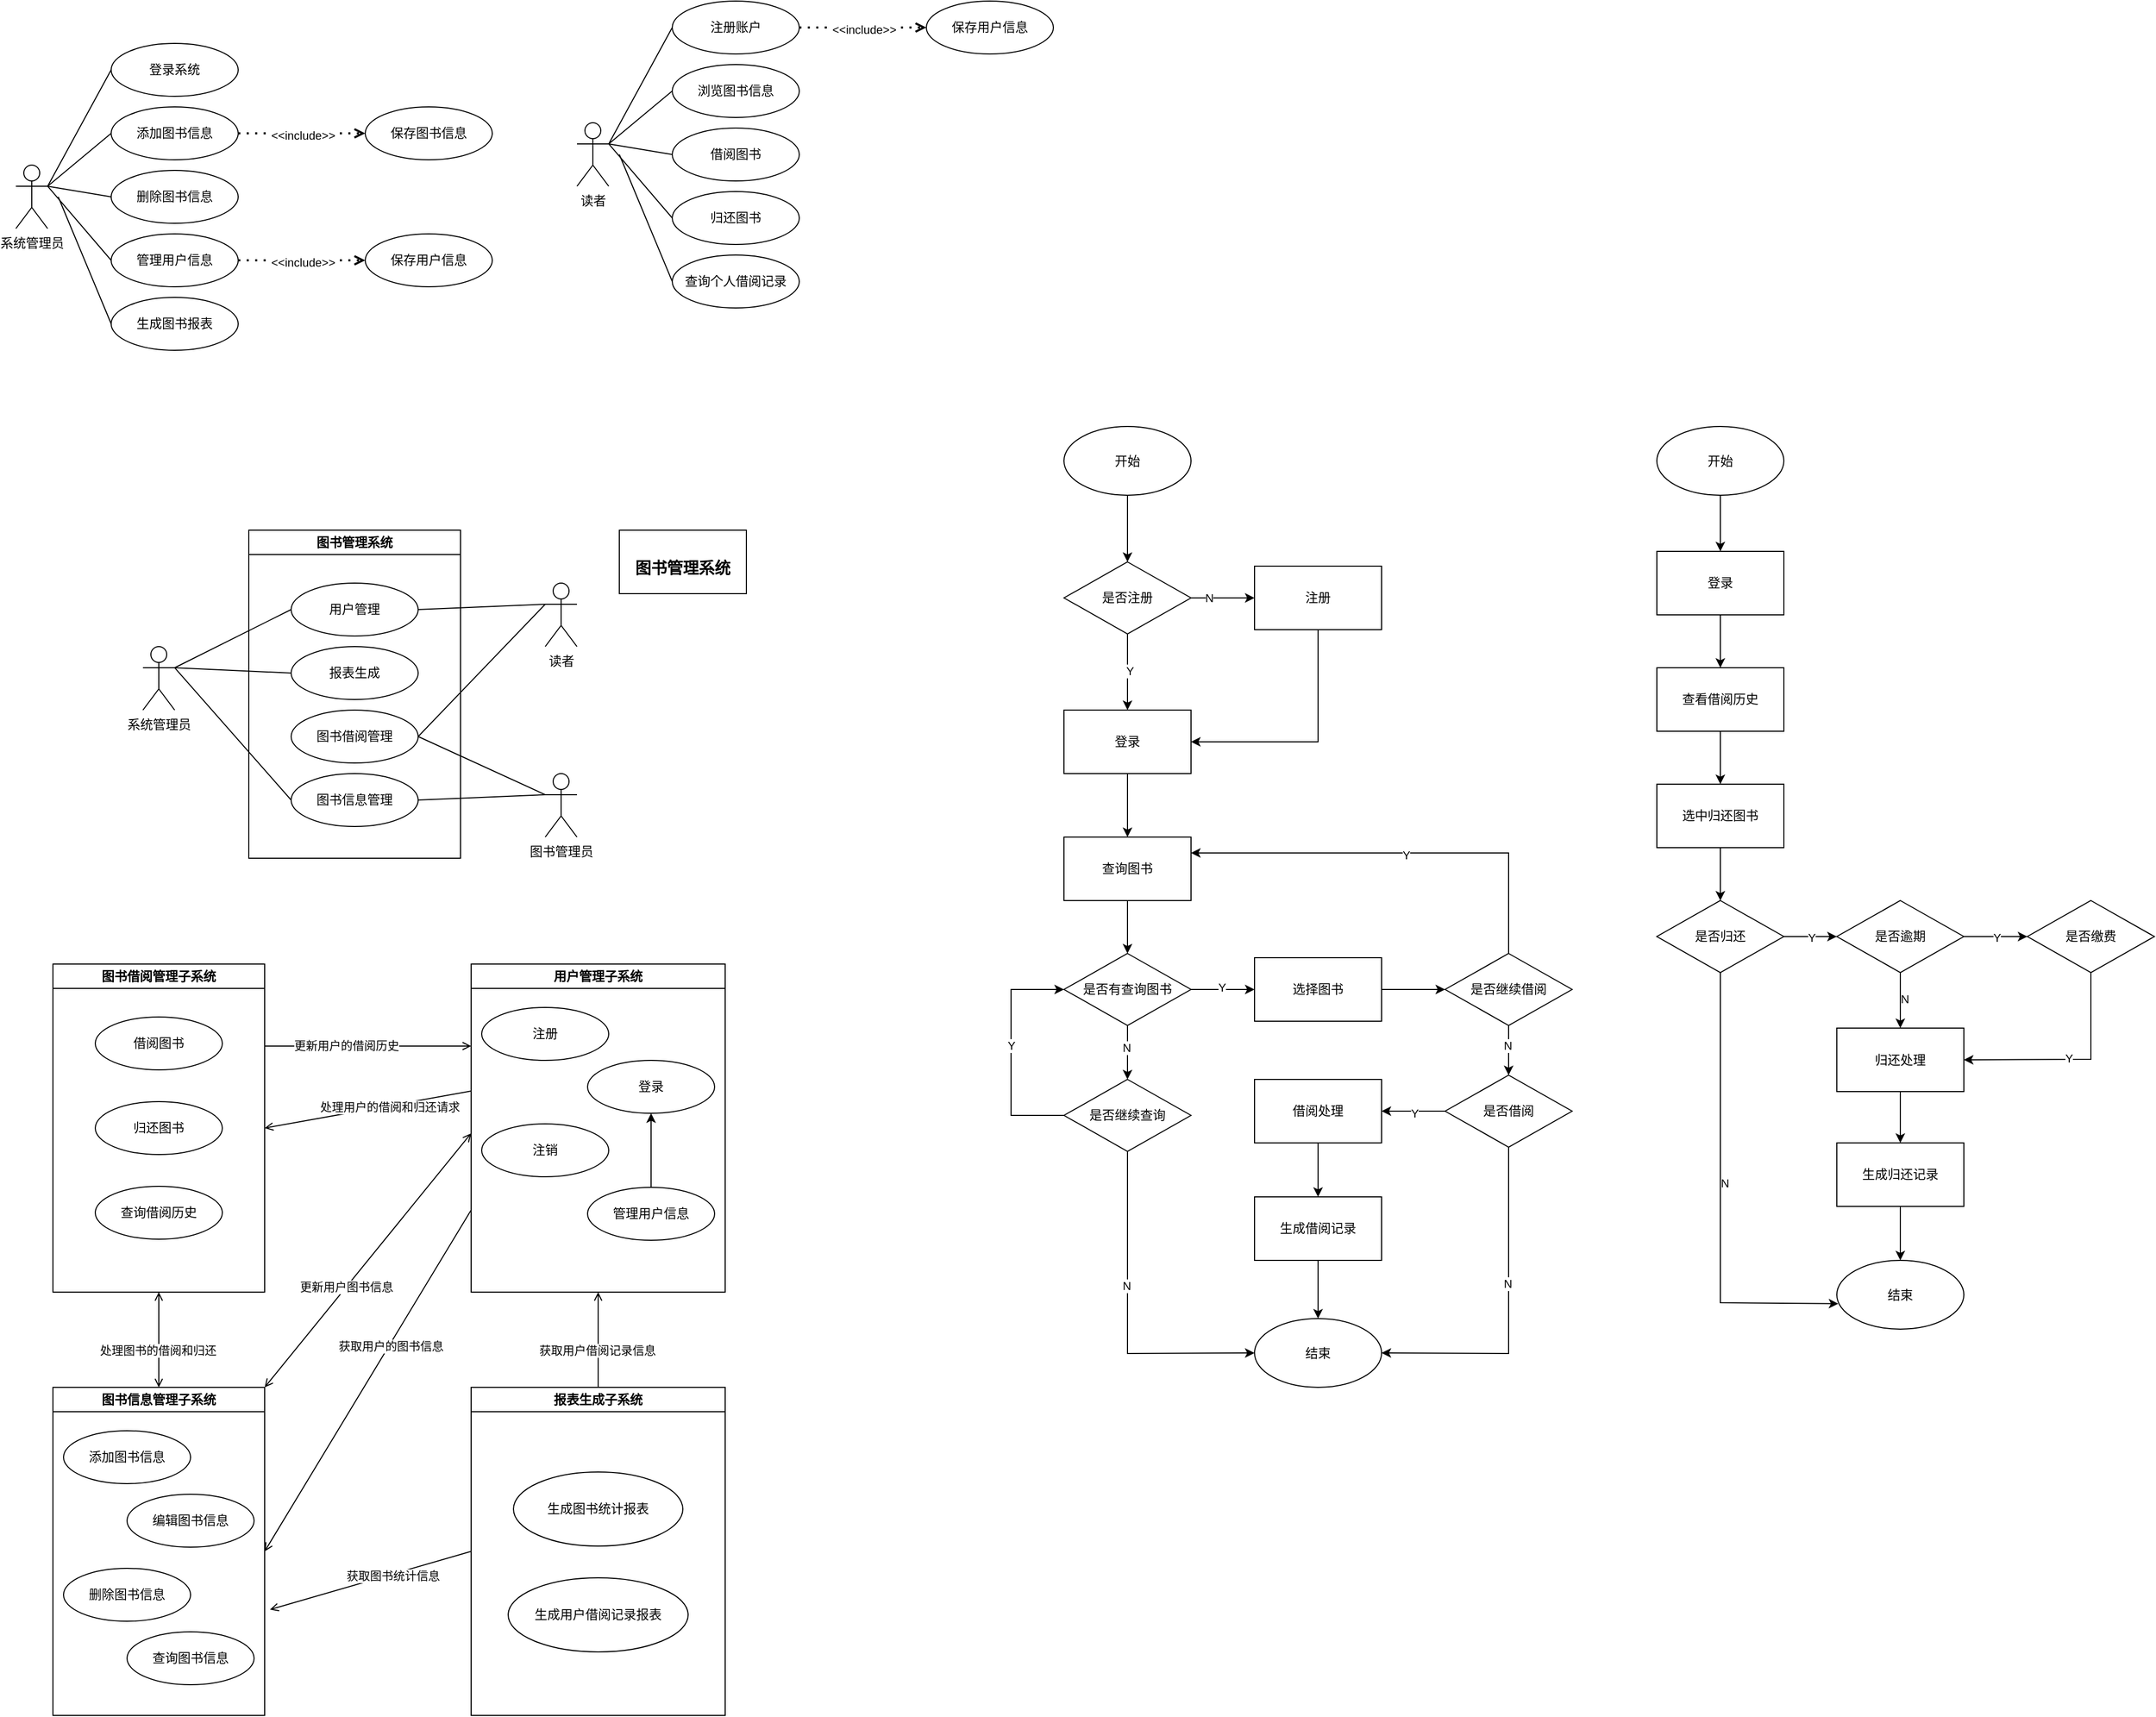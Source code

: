 <mxfile version="23.0.0" type="github">
  <diagram name="第 1 页" id="1S-oWMN58DFkhCVR-oqF">
    <mxGraphModel dx="608" dy="892" grid="1" gridSize="10" guides="1" tooltips="1" connect="1" arrows="1" fold="1" page="1" pageScale="1" pageWidth="827" pageHeight="1169" math="0" shadow="0">
      <root>
        <mxCell id="0" />
        <mxCell id="1" parent="0" />
        <mxCell id="vZ_JJnpRFsUOViejhZNN-1" value="系统管理员" style="shape=umlActor;verticalLabelPosition=bottom;verticalAlign=top;html=1;outlineConnect=0;" parent="1" vertex="1">
          <mxGeometry x="160" y="305" width="30" height="60" as="geometry" />
        </mxCell>
        <mxCell id="vZ_JJnpRFsUOViejhZNN-4" value="登录系统" style="ellipse;whiteSpace=wrap;html=1;" parent="1" vertex="1">
          <mxGeometry x="250" y="190" width="120" height="50" as="geometry" />
        </mxCell>
        <mxCell id="vZ_JJnpRFsUOViejhZNN-5" value="添加图书信息" style="ellipse;whiteSpace=wrap;html=1;" parent="1" vertex="1">
          <mxGeometry x="250" y="250" width="120" height="50" as="geometry" />
        </mxCell>
        <mxCell id="vZ_JJnpRFsUOViejhZNN-6" value="删除图书信息" style="ellipse;whiteSpace=wrap;html=1;" parent="1" vertex="1">
          <mxGeometry x="250" y="310" width="120" height="50" as="geometry" />
        </mxCell>
        <mxCell id="vZ_JJnpRFsUOViejhZNN-7" value="管理用户信息" style="ellipse;whiteSpace=wrap;html=1;" parent="1" vertex="1">
          <mxGeometry x="250" y="370" width="120" height="50" as="geometry" />
        </mxCell>
        <mxCell id="vZ_JJnpRFsUOViejhZNN-8" value="生成图书报表" style="ellipse;whiteSpace=wrap;html=1;" parent="1" vertex="1">
          <mxGeometry x="250" y="430" width="120" height="50" as="geometry" />
        </mxCell>
        <mxCell id="vZ_JJnpRFsUOViejhZNN-10" value="" style="endArrow=none;html=1;rounded=0;exitX=1;exitY=0.333;exitDx=0;exitDy=0;exitPerimeter=0;entryX=0;entryY=0.5;entryDx=0;entryDy=0;targetPerimeterSpacing=0;startArrow=none;startFill=0;endFill=0;" parent="1" source="vZ_JJnpRFsUOViejhZNN-1" target="vZ_JJnpRFsUOViejhZNN-4" edge="1">
          <mxGeometry width="50" height="50" relative="1" as="geometry">
            <mxPoint x="190" y="290" as="sourcePoint" />
            <mxPoint x="240" y="240" as="targetPoint" />
          </mxGeometry>
        </mxCell>
        <mxCell id="vZ_JJnpRFsUOViejhZNN-15" value="" style="endArrow=none;html=1;rounded=0;exitX=1;exitY=0.333;exitDx=0;exitDy=0;exitPerimeter=0;entryX=0;entryY=0.5;entryDx=0;entryDy=0;targetPerimeterSpacing=0;startArrow=none;startFill=0;endFill=0;" parent="1" source="vZ_JJnpRFsUOViejhZNN-1" target="vZ_JJnpRFsUOViejhZNN-5" edge="1">
          <mxGeometry width="50" height="50" relative="1" as="geometry">
            <mxPoint x="193" y="321" as="sourcePoint" />
            <mxPoint x="260" y="225" as="targetPoint" />
          </mxGeometry>
        </mxCell>
        <mxCell id="vZ_JJnpRFsUOViejhZNN-16" value="" style="endArrow=none;html=1;rounded=0;exitX=1;exitY=0.333;exitDx=0;exitDy=0;exitPerimeter=0;entryX=0;entryY=0.5;entryDx=0;entryDy=0;targetPerimeterSpacing=0;startArrow=none;startFill=0;endFill=0;" parent="1" source="vZ_JJnpRFsUOViejhZNN-1" target="vZ_JJnpRFsUOViejhZNN-6" edge="1">
          <mxGeometry width="50" height="50" relative="1" as="geometry">
            <mxPoint x="203" y="331" as="sourcePoint" />
            <mxPoint x="270" y="235" as="targetPoint" />
          </mxGeometry>
        </mxCell>
        <mxCell id="vZ_JJnpRFsUOViejhZNN-17" value="" style="endArrow=none;html=1;rounded=0;entryX=0;entryY=0.5;entryDx=0;entryDy=0;targetPerimeterSpacing=0;startArrow=none;startFill=0;endFill=0;exitX=1;exitY=0.333;exitDx=0;exitDy=0;exitPerimeter=0;" parent="1" source="vZ_JJnpRFsUOViejhZNN-1" target="vZ_JJnpRFsUOViejhZNN-7" edge="1">
          <mxGeometry width="50" height="50" relative="1" as="geometry">
            <mxPoint x="190" y="330" as="sourcePoint" />
            <mxPoint x="280" y="245" as="targetPoint" />
          </mxGeometry>
        </mxCell>
        <mxCell id="vZ_JJnpRFsUOViejhZNN-18" value="" style="endArrow=none;html=1;rounded=0;entryX=0;entryY=0.5;entryDx=0;entryDy=0;targetPerimeterSpacing=0;startArrow=none;startFill=0;endFill=0;exitX=1;exitY=0.333;exitDx=0;exitDy=0;exitPerimeter=0;" parent="1" source="vZ_JJnpRFsUOViejhZNN-28" target="vZ_JJnpRFsUOViejhZNN-27" edge="1">
          <mxGeometry width="50" height="50" relative="1" as="geometry">
            <mxPoint x="320" y="530" as="sourcePoint" />
            <mxPoint x="380" y="660" as="targetPoint" />
          </mxGeometry>
        </mxCell>
        <mxCell id="vZ_JJnpRFsUOViejhZNN-19" value="i" style="endArrow=open;dashed=1;html=1;dashPattern=1 3;strokeWidth=2;rounded=0;exitX=1;exitY=0.5;exitDx=0;exitDy=0;entryX=0;entryY=0.5;entryDx=0;entryDy=0;endFill=0;" parent="1" source="vZ_JJnpRFsUOViejhZNN-5" target="vZ_JJnpRFsUOViejhZNN-20" edge="1">
          <mxGeometry width="50" height="50" relative="1" as="geometry">
            <mxPoint x="389" y="220" as="sourcePoint" />
            <mxPoint x="439" y="170" as="targetPoint" />
          </mxGeometry>
        </mxCell>
        <mxCell id="vZ_JJnpRFsUOViejhZNN-21" value="&amp;lt;&amp;lt;include&amp;gt;&amp;gt;" style="edgeLabel;html=1;align=center;verticalAlign=middle;resizable=0;points=[];" parent="vZ_JJnpRFsUOViejhZNN-19" vertex="1" connectable="0">
          <mxGeometry x="0.012" y="-2" relative="1" as="geometry">
            <mxPoint as="offset" />
          </mxGeometry>
        </mxCell>
        <mxCell id="vZ_JJnpRFsUOViejhZNN-20" value="保存图书信息" style="ellipse;whiteSpace=wrap;html=1;" parent="1" vertex="1">
          <mxGeometry x="490" y="250" width="120" height="50" as="geometry" />
        </mxCell>
        <mxCell id="vZ_JJnpRFsUOViejhZNN-23" value="保存用户信息" style="ellipse;whiteSpace=wrap;html=1;" parent="1" vertex="1">
          <mxGeometry x="490" y="370" width="120" height="50" as="geometry" />
        </mxCell>
        <mxCell id="vZ_JJnpRFsUOViejhZNN-24" value="i" style="endArrow=open;dashed=1;html=1;dashPattern=1 3;strokeWidth=2;rounded=0;exitX=1;exitY=0.5;exitDx=0;exitDy=0;entryX=0;entryY=0.5;entryDx=0;entryDy=0;endFill=0;" parent="1" source="vZ_JJnpRFsUOViejhZNN-7" target="vZ_JJnpRFsUOViejhZNN-23" edge="1">
          <mxGeometry width="50" height="50" relative="1" as="geometry">
            <mxPoint x="380" y="359" as="sourcePoint" />
            <mxPoint x="500" y="359" as="targetPoint" />
          </mxGeometry>
        </mxCell>
        <mxCell id="vZ_JJnpRFsUOViejhZNN-25" value="&amp;lt;&amp;lt;include&amp;gt;&amp;gt;" style="edgeLabel;html=1;align=center;verticalAlign=middle;resizable=0;points=[];" parent="vZ_JJnpRFsUOViejhZNN-24" vertex="1" connectable="0">
          <mxGeometry x="0.012" y="-2" relative="1" as="geometry">
            <mxPoint as="offset" />
          </mxGeometry>
        </mxCell>
        <mxCell id="vZ_JJnpRFsUOViejhZNN-26" value="图书管理系统" style="swimlane;whiteSpace=wrap;html=1;" parent="1" vertex="1">
          <mxGeometry x="380" y="650" width="200" height="310" as="geometry">
            <mxRectangle x="290" y="690" width="110" height="30" as="alternateBounds" />
          </mxGeometry>
        </mxCell>
        <mxCell id="vZ_JJnpRFsUOViejhZNN-27" value="图书信息管理" style="ellipse;whiteSpace=wrap;html=1;" parent="vZ_JJnpRFsUOViejhZNN-26" vertex="1">
          <mxGeometry x="40" y="230" width="120" height="50" as="geometry" />
        </mxCell>
        <mxCell id="vZ_JJnpRFsUOViejhZNN-33" value="图书借阅管理" style="ellipse;whiteSpace=wrap;html=1;" parent="vZ_JJnpRFsUOViejhZNN-26" vertex="1">
          <mxGeometry x="40" y="170" width="120" height="50" as="geometry" />
        </mxCell>
        <mxCell id="vZ_JJnpRFsUOViejhZNN-34" value="用户管理" style="ellipse;whiteSpace=wrap;html=1;" parent="vZ_JJnpRFsUOViejhZNN-26" vertex="1">
          <mxGeometry x="40" y="50" width="120" height="50" as="geometry" />
        </mxCell>
        <mxCell id="vZ_JJnpRFsUOViejhZNN-35" value="报表生成" style="ellipse;whiteSpace=wrap;html=1;" parent="vZ_JJnpRFsUOViejhZNN-26" vertex="1">
          <mxGeometry x="40" y="110" width="120" height="50" as="geometry" />
        </mxCell>
        <mxCell id="vZ_JJnpRFsUOViejhZNN-28" value="系统管理员" style="shape=umlActor;verticalLabelPosition=bottom;verticalAlign=top;html=1;outlineConnect=0;" parent="1" vertex="1">
          <mxGeometry x="280" y="760" width="30" height="60" as="geometry" />
        </mxCell>
        <mxCell id="vZ_JJnpRFsUOViejhZNN-29" value="图书管理员" style="shape=umlActor;verticalLabelPosition=bottom;verticalAlign=top;html=1;outlineConnect=0;" parent="1" vertex="1">
          <mxGeometry x="660" y="880" width="30" height="60" as="geometry" />
        </mxCell>
        <mxCell id="vZ_JJnpRFsUOViejhZNN-30" value="读者" style="shape=umlActor;verticalLabelPosition=bottom;verticalAlign=top;html=1;outlineConnect=0;" parent="1" vertex="1">
          <mxGeometry x="660" y="700" width="30" height="60" as="geometry" />
        </mxCell>
        <mxCell id="vZ_JJnpRFsUOViejhZNN-36" value="" style="endArrow=none;html=1;rounded=0;entryX=0;entryY=0.5;entryDx=0;entryDy=0;targetPerimeterSpacing=0;startArrow=none;startFill=0;endFill=0;exitX=1;exitY=0.333;exitDx=0;exitDy=0;exitPerimeter=0;" parent="1" target="vZ_JJnpRFsUOViejhZNN-8" edge="1">
          <mxGeometry width="50" height="50" relative="1" as="geometry">
            <mxPoint x="200" y="335" as="sourcePoint" />
            <mxPoint x="260" y="465" as="targetPoint" />
          </mxGeometry>
        </mxCell>
        <mxCell id="vZ_JJnpRFsUOViejhZNN-37" value="" style="endArrow=none;html=1;rounded=0;entryX=0;entryY=0.5;entryDx=0;entryDy=0;targetPerimeterSpacing=0;startArrow=none;startFill=0;endFill=0;" parent="1" target="vZ_JJnpRFsUOViejhZNN-34" edge="1">
          <mxGeometry width="50" height="50" relative="1" as="geometry">
            <mxPoint x="310" y="780" as="sourcePoint" />
            <mxPoint x="430" y="725" as="targetPoint" />
          </mxGeometry>
        </mxCell>
        <mxCell id="vZ_JJnpRFsUOViejhZNN-38" value="" style="endArrow=none;html=1;rounded=0;entryX=0;entryY=0.5;entryDx=0;entryDy=0;targetPerimeterSpacing=0;startArrow=none;startFill=0;endFill=0;" parent="1" target="vZ_JJnpRFsUOViejhZNN-35" edge="1">
          <mxGeometry width="50" height="50" relative="1" as="geometry">
            <mxPoint x="310" y="780" as="sourcePoint" />
            <mxPoint x="440" y="735" as="targetPoint" />
          </mxGeometry>
        </mxCell>
        <mxCell id="vZ_JJnpRFsUOViejhZNN-39" value="" style="endArrow=none;html=1;rounded=0;entryX=1;entryY=0.5;entryDx=0;entryDy=0;targetPerimeterSpacing=0;startArrow=none;startFill=0;endFill=0;exitX=0;exitY=0.333;exitDx=0;exitDy=0;exitPerimeter=0;" parent="1" source="vZ_JJnpRFsUOViejhZNN-30" target="vZ_JJnpRFsUOViejhZNN-33" edge="1">
          <mxGeometry width="50" height="50" relative="1" as="geometry">
            <mxPoint x="550" y="617" as="sourcePoint" />
            <mxPoint x="660" y="552" as="targetPoint" />
          </mxGeometry>
        </mxCell>
        <mxCell id="vZ_JJnpRFsUOViejhZNN-40" value="" style="endArrow=none;html=1;rounded=0;entryX=1;entryY=0.5;entryDx=0;entryDy=0;targetPerimeterSpacing=0;startArrow=none;startFill=0;endFill=0;exitX=0;exitY=0.333;exitDx=0;exitDy=0;exitPerimeter=0;" parent="1" source="vZ_JJnpRFsUOViejhZNN-29" target="vZ_JJnpRFsUOViejhZNN-27" edge="1">
          <mxGeometry width="50" height="50" relative="1" as="geometry">
            <mxPoint x="440" y="1055" as="sourcePoint" />
            <mxPoint x="550" y="990" as="targetPoint" />
          </mxGeometry>
        </mxCell>
        <mxCell id="vZ_JJnpRFsUOViejhZNN-42" value="" style="endArrow=none;html=1;rounded=0;targetPerimeterSpacing=0;startArrow=none;startFill=0;endFill=0;exitX=0;exitY=0.333;exitDx=0;exitDy=0;exitPerimeter=0;entryX=1;entryY=0.5;entryDx=0;entryDy=0;" parent="1" source="vZ_JJnpRFsUOViejhZNN-29" target="vZ_JJnpRFsUOViejhZNN-33" edge="1">
          <mxGeometry width="50" height="50" relative="1" as="geometry">
            <mxPoint x="490" y="1065" as="sourcePoint" />
            <mxPoint x="540" y="840" as="targetPoint" />
          </mxGeometry>
        </mxCell>
        <mxCell id="vZ_JJnpRFsUOViejhZNN-45" value="" style="endArrow=none;html=1;rounded=0;entryX=1;entryY=0.5;entryDx=0;entryDy=0;targetPerimeterSpacing=0;startArrow=none;startFill=0;endFill=0;" parent="1" target="vZ_JJnpRFsUOViejhZNN-34" edge="1">
          <mxGeometry width="50" height="50" relative="1" as="geometry">
            <mxPoint x="660" y="720" as="sourcePoint" />
            <mxPoint x="550" y="855" as="targetPoint" />
          </mxGeometry>
        </mxCell>
        <mxCell id="vZ_JJnpRFsUOViejhZNN-62" value="读者" style="shape=umlActor;verticalLabelPosition=bottom;verticalAlign=top;html=1;outlineConnect=0;" parent="1" vertex="1">
          <mxGeometry x="690" y="265" width="30" height="60" as="geometry" />
        </mxCell>
        <mxCell id="vZ_JJnpRFsUOViejhZNN-63" value="注册账户" style="ellipse;whiteSpace=wrap;html=1;" parent="1" vertex="1">
          <mxGeometry x="780" y="150" width="120" height="50" as="geometry" />
        </mxCell>
        <mxCell id="vZ_JJnpRFsUOViejhZNN-64" value="浏览图书信息" style="ellipse;whiteSpace=wrap;html=1;" parent="1" vertex="1">
          <mxGeometry x="780" y="210" width="120" height="50" as="geometry" />
        </mxCell>
        <mxCell id="vZ_JJnpRFsUOViejhZNN-65" value="借阅图书" style="ellipse;whiteSpace=wrap;html=1;" parent="1" vertex="1">
          <mxGeometry x="780" y="270" width="120" height="50" as="geometry" />
        </mxCell>
        <mxCell id="vZ_JJnpRFsUOViejhZNN-66" value="归还图书" style="ellipse;whiteSpace=wrap;html=1;" parent="1" vertex="1">
          <mxGeometry x="780" y="330" width="120" height="50" as="geometry" />
        </mxCell>
        <mxCell id="vZ_JJnpRFsUOViejhZNN-67" value="查询个人借阅记录" style="ellipse;whiteSpace=wrap;html=1;" parent="1" vertex="1">
          <mxGeometry x="780" y="390" width="120" height="50" as="geometry" />
        </mxCell>
        <mxCell id="vZ_JJnpRFsUOViejhZNN-68" value="" style="endArrow=none;html=1;rounded=0;exitX=1;exitY=0.333;exitDx=0;exitDy=0;exitPerimeter=0;entryX=0;entryY=0.5;entryDx=0;entryDy=0;targetPerimeterSpacing=0;startArrow=none;startFill=0;endFill=0;" parent="1" source="vZ_JJnpRFsUOViejhZNN-62" target="vZ_JJnpRFsUOViejhZNN-63" edge="1">
          <mxGeometry width="50" height="50" relative="1" as="geometry">
            <mxPoint x="720" y="250" as="sourcePoint" />
            <mxPoint x="770" y="200" as="targetPoint" />
          </mxGeometry>
        </mxCell>
        <mxCell id="vZ_JJnpRFsUOViejhZNN-69" value="" style="endArrow=none;html=1;rounded=0;exitX=1;exitY=0.333;exitDx=0;exitDy=0;exitPerimeter=0;entryX=0;entryY=0.5;entryDx=0;entryDy=0;targetPerimeterSpacing=0;startArrow=none;startFill=0;endFill=0;" parent="1" source="vZ_JJnpRFsUOViejhZNN-62" target="vZ_JJnpRFsUOViejhZNN-64" edge="1">
          <mxGeometry width="50" height="50" relative="1" as="geometry">
            <mxPoint x="723" y="281" as="sourcePoint" />
            <mxPoint x="790" y="185" as="targetPoint" />
          </mxGeometry>
        </mxCell>
        <mxCell id="vZ_JJnpRFsUOViejhZNN-70" value="" style="endArrow=none;html=1;rounded=0;exitX=1;exitY=0.333;exitDx=0;exitDy=0;exitPerimeter=0;entryX=0;entryY=0.5;entryDx=0;entryDy=0;targetPerimeterSpacing=0;startArrow=none;startFill=0;endFill=0;" parent="1" source="vZ_JJnpRFsUOViejhZNN-62" target="vZ_JJnpRFsUOViejhZNN-65" edge="1">
          <mxGeometry width="50" height="50" relative="1" as="geometry">
            <mxPoint x="733" y="291" as="sourcePoint" />
            <mxPoint x="800" y="195" as="targetPoint" />
          </mxGeometry>
        </mxCell>
        <mxCell id="vZ_JJnpRFsUOViejhZNN-71" value="" style="endArrow=none;html=1;rounded=0;entryX=0;entryY=0.5;entryDx=0;entryDy=0;targetPerimeterSpacing=0;startArrow=none;startFill=0;endFill=0;exitX=1;exitY=0.333;exitDx=0;exitDy=0;exitPerimeter=0;" parent="1" source="vZ_JJnpRFsUOViejhZNN-62" target="vZ_JJnpRFsUOViejhZNN-66" edge="1">
          <mxGeometry width="50" height="50" relative="1" as="geometry">
            <mxPoint x="720" y="290" as="sourcePoint" />
            <mxPoint x="810" y="205" as="targetPoint" />
          </mxGeometry>
        </mxCell>
        <mxCell id="vZ_JJnpRFsUOViejhZNN-72" value="i" style="endArrow=open;dashed=1;html=1;dashPattern=1 3;strokeWidth=2;rounded=0;exitX=1;exitY=0.5;exitDx=0;exitDy=0;entryX=0;entryY=0.5;entryDx=0;entryDy=0;endFill=0;" parent="1" source="vZ_JJnpRFsUOViejhZNN-63" target="vZ_JJnpRFsUOViejhZNN-77" edge="1">
          <mxGeometry width="50" height="50" relative="1" as="geometry">
            <mxPoint x="919" y="180" as="sourcePoint" />
            <mxPoint x="1020" y="235" as="targetPoint" />
          </mxGeometry>
        </mxCell>
        <mxCell id="vZ_JJnpRFsUOViejhZNN-73" value="&amp;lt;&amp;lt;include&amp;gt;&amp;gt;" style="edgeLabel;html=1;align=center;verticalAlign=middle;resizable=0;points=[];" parent="vZ_JJnpRFsUOViejhZNN-72" vertex="1" connectable="0">
          <mxGeometry x="0.012" y="-2" relative="1" as="geometry">
            <mxPoint as="offset" />
          </mxGeometry>
        </mxCell>
        <mxCell id="vZ_JJnpRFsUOViejhZNN-76" value="" style="endArrow=none;html=1;rounded=0;entryX=0;entryY=0.5;entryDx=0;entryDy=0;targetPerimeterSpacing=0;startArrow=none;startFill=0;endFill=0;exitX=1;exitY=0.333;exitDx=0;exitDy=0;exitPerimeter=0;" parent="1" target="vZ_JJnpRFsUOViejhZNN-67" edge="1">
          <mxGeometry width="50" height="50" relative="1" as="geometry">
            <mxPoint x="730" y="295" as="sourcePoint" />
            <mxPoint x="790" y="425" as="targetPoint" />
          </mxGeometry>
        </mxCell>
        <mxCell id="vZ_JJnpRFsUOViejhZNN-77" value="保存用户信息" style="ellipse;whiteSpace=wrap;html=1;" parent="1" vertex="1">
          <mxGeometry x="1020" y="150" width="120" height="50" as="geometry" />
        </mxCell>
        <mxCell id="-E-mYHirCY9QTEUU1FOy-1" value="&lt;h3 style=&quot;border: 0px solid rgb(217, 217, 227); box-sizing: border-box; --tw-border-spacing-x: 0; --tw-border-spacing-y: 0; --tw-translate-x: 0; --tw-translate-y: 0; --tw-rotate: 0; --tw-skew-x: 0; --tw-skew-y: 0; --tw-scale-x: 1; --tw-scale-y: 1; --tw-pan-x: ; --tw-pan-y: ; --tw-pinch-zoom: ; --tw-scroll-snap-strictness: proximity; --tw-gradient-from-position: ; --tw-gradient-via-position: ; --tw-gradient-to-position: ; --tw-ordinal: ; --tw-slashed-zero: ; --tw-numeric-figure: ; --tw-numeric-spacing: ; --tw-numeric-fraction: ; --tw-ring-inset: ; --tw-ring-offset-width: 0px; --tw-ring-offset-color: #fff; --tw-ring-color: rgba(69,89,164,.5); --tw-ring-offset-shadow: 0 0 transparent; --tw-ring-shadow: 0 0 transparent; --tw-shadow: 0 0 transparent; --tw-shadow-colored: 0 0 transparent; --tw-blur: ; --tw-brightness: ; --tw-contrast: ; --tw-grayscale: ; --tw-hue-rotate: ; --tw-invert: ; --tw-saturate: ; --tw-sepia: ; --tw-drop-shadow: ; --tw-backdrop-blur: ; --tw-backdrop-brightness: ; --tw-backdrop-contrast: ; --tw-backdrop-grayscale: ; --tw-backdrop-hue-rotate: ; --tw-backdrop-invert: ; --tw-backdrop-opacity: ; --tw-backdrop-saturate: ; --tw-backdrop-sepia: ; font-size: 1.25em; margin: 1rem 0px 0.5rem; line-height: 1.6; font-family: Söhne, ui-sans-serif, system-ui, -apple-system, &amp;quot;Segoe UI&amp;quot;, Roboto, Ubuntu, Cantarell, &amp;quot;Noto Sans&amp;quot;, sans-serif, &amp;quot;Helvetica Neue&amp;quot;, Arial, &amp;quot;Apple Color Emoji&amp;quot;, &amp;quot;Segoe UI Emoji&amp;quot;, &amp;quot;Segoe UI Symbol&amp;quot;, &amp;quot;Noto Color Emoji&amp;quot;; text-align: start;&quot;&gt;图书管理系统&lt;/h3&gt;" style="rounded=0;whiteSpace=wrap;html=1;" vertex="1" parent="1">
          <mxGeometry x="730" y="650" width="120" height="60" as="geometry" />
        </mxCell>
        <mxCell id="-E-mYHirCY9QTEUU1FOy-2" value="图书信息管理子系统" style="swimlane;whiteSpace=wrap;html=1;" vertex="1" parent="1">
          <mxGeometry x="195" y="1460" width="200" height="310" as="geometry">
            <mxRectangle x="290" y="690" width="110" height="30" as="alternateBounds" />
          </mxGeometry>
        </mxCell>
        <mxCell id="-E-mYHirCY9QTEUU1FOy-11" value="添加图书信息" style="ellipse;whiteSpace=wrap;html=1;" vertex="1" parent="-E-mYHirCY9QTEUU1FOy-2">
          <mxGeometry x="10" y="41" width="120" height="50" as="geometry" />
        </mxCell>
        <mxCell id="-E-mYHirCY9QTEUU1FOy-12" value="编辑图书信息" style="ellipse;whiteSpace=wrap;html=1;" vertex="1" parent="-E-mYHirCY9QTEUU1FOy-2">
          <mxGeometry x="70" y="101" width="120" height="50" as="geometry" />
        </mxCell>
        <mxCell id="-E-mYHirCY9QTEUU1FOy-13" value="删除图书信息" style="ellipse;whiteSpace=wrap;html=1;" vertex="1" parent="-E-mYHirCY9QTEUU1FOy-2">
          <mxGeometry x="10" y="171" width="120" height="50" as="geometry" />
        </mxCell>
        <mxCell id="-E-mYHirCY9QTEUU1FOy-14" value="查询图书信息" style="ellipse;whiteSpace=wrap;html=1;" vertex="1" parent="-E-mYHirCY9QTEUU1FOy-2">
          <mxGeometry x="70" y="231" width="120" height="50" as="geometry" />
        </mxCell>
        <mxCell id="-E-mYHirCY9QTEUU1FOy-8" value="用户管理子系统" style="swimlane;whiteSpace=wrap;html=1;" vertex="1" parent="1">
          <mxGeometry x="590" y="1060" width="240" height="310" as="geometry">
            <mxRectangle x="290" y="690" width="110" height="30" as="alternateBounds" />
          </mxGeometry>
        </mxCell>
        <mxCell id="-E-mYHirCY9QTEUU1FOy-15" value="注册" style="ellipse;whiteSpace=wrap;html=1;" vertex="1" parent="-E-mYHirCY9QTEUU1FOy-8">
          <mxGeometry x="10" y="41" width="120" height="50" as="geometry" />
        </mxCell>
        <mxCell id="-E-mYHirCY9QTEUU1FOy-16" value="登录" style="ellipse;whiteSpace=wrap;html=1;" vertex="1" parent="-E-mYHirCY9QTEUU1FOy-8">
          <mxGeometry x="110" y="91" width="120" height="50" as="geometry" />
        </mxCell>
        <mxCell id="-E-mYHirCY9QTEUU1FOy-17" value="注销" style="ellipse;whiteSpace=wrap;html=1;" vertex="1" parent="-E-mYHirCY9QTEUU1FOy-8">
          <mxGeometry x="10" y="151" width="120" height="50" as="geometry" />
        </mxCell>
        <mxCell id="-E-mYHirCY9QTEUU1FOy-41" value="" style="edgeStyle=orthogonalEdgeStyle;rounded=0;orthogonalLoop=1;jettySize=auto;html=1;" edge="1" parent="-E-mYHirCY9QTEUU1FOy-8" source="-E-mYHirCY9QTEUU1FOy-18" target="-E-mYHirCY9QTEUU1FOy-16">
          <mxGeometry relative="1" as="geometry" />
        </mxCell>
        <mxCell id="-E-mYHirCY9QTEUU1FOy-18" value="管理用户信息" style="ellipse;whiteSpace=wrap;html=1;" vertex="1" parent="-E-mYHirCY9QTEUU1FOy-8">
          <mxGeometry x="110" y="211" width="120" height="50" as="geometry" />
        </mxCell>
        <mxCell id="-E-mYHirCY9QTEUU1FOy-9" value="图书借阅管理子系统" style="swimlane;whiteSpace=wrap;html=1;" vertex="1" parent="1">
          <mxGeometry x="195" y="1060" width="200" height="310" as="geometry">
            <mxRectangle x="290" y="690" width="110" height="30" as="alternateBounds" />
          </mxGeometry>
        </mxCell>
        <mxCell id="-E-mYHirCY9QTEUU1FOy-19" value="借阅图书" style="ellipse;whiteSpace=wrap;html=1;" vertex="1" parent="-E-mYHirCY9QTEUU1FOy-9">
          <mxGeometry x="40" y="50" width="120" height="50" as="geometry" />
        </mxCell>
        <mxCell id="-E-mYHirCY9QTEUU1FOy-20" value="归还图书" style="ellipse;whiteSpace=wrap;html=1;" vertex="1" parent="-E-mYHirCY9QTEUU1FOy-9">
          <mxGeometry x="40" y="130" width="120" height="50" as="geometry" />
        </mxCell>
        <mxCell id="-E-mYHirCY9QTEUU1FOy-21" value="查询借阅历史" style="ellipse;whiteSpace=wrap;html=1;" vertex="1" parent="-E-mYHirCY9QTEUU1FOy-9">
          <mxGeometry x="40" y="210" width="120" height="50" as="geometry" />
        </mxCell>
        <mxCell id="-E-mYHirCY9QTEUU1FOy-10" value="报表生成子系统" style="swimlane;whiteSpace=wrap;html=1;" vertex="1" parent="1">
          <mxGeometry x="590" y="1460" width="240" height="310" as="geometry">
            <mxRectangle x="290" y="690" width="110" height="30" as="alternateBounds" />
          </mxGeometry>
        </mxCell>
        <mxCell id="-E-mYHirCY9QTEUU1FOy-22" value="生成图书统计报表" style="ellipse;whiteSpace=wrap;html=1;" vertex="1" parent="-E-mYHirCY9QTEUU1FOy-10">
          <mxGeometry x="40" y="80" width="160" height="70" as="geometry" />
        </mxCell>
        <mxCell id="-E-mYHirCY9QTEUU1FOy-23" value="生成用户借阅记录报表" style="ellipse;whiteSpace=wrap;html=1;" vertex="1" parent="-E-mYHirCY9QTEUU1FOy-10">
          <mxGeometry x="35" y="180" width="170" height="70" as="geometry" />
        </mxCell>
        <mxCell id="-E-mYHirCY9QTEUU1FOy-25" value="" style="endArrow=open;html=1;rounded=0;targetPerimeterSpacing=0;startArrow=open;startFill=0;endFill=0;exitX=1;exitY=0;exitDx=0;exitDy=0;" edge="1" parent="1" source="-E-mYHirCY9QTEUU1FOy-2">
          <mxGeometry width="50" height="50" relative="1" as="geometry">
            <mxPoint x="470" y="1130" as="sourcePoint" />
            <mxPoint x="590" y="1220" as="targetPoint" />
          </mxGeometry>
        </mxCell>
        <mxCell id="-E-mYHirCY9QTEUU1FOy-26" value="更新用户图书信息" style="edgeLabel;html=1;align=center;verticalAlign=middle;resizable=0;points=[];" vertex="1" connectable="0" parent="-E-mYHirCY9QTEUU1FOy-25">
          <mxGeometry x="-0.209" y="1" relative="1" as="geometry">
            <mxPoint as="offset" />
          </mxGeometry>
        </mxCell>
        <mxCell id="-E-mYHirCY9QTEUU1FOy-27" value="" style="endArrow=open;html=1;rounded=0;targetPerimeterSpacing=0;startArrow=open;startFill=0;endFill=0;exitX=0.5;exitY=0;exitDx=0;exitDy=0;entryX=0.5;entryY=1;entryDx=0;entryDy=0;" edge="1" parent="1" source="-E-mYHirCY9QTEUU1FOy-2" target="-E-mYHirCY9QTEUU1FOy-9">
          <mxGeometry width="50" height="50" relative="1" as="geometry">
            <mxPoint x="390" y="1408" as="sourcePoint" />
            <mxPoint x="300" y="1380" as="targetPoint" />
          </mxGeometry>
        </mxCell>
        <mxCell id="-E-mYHirCY9QTEUU1FOy-28" value="处理图书的借阅和归还" style="edgeLabel;html=1;align=center;verticalAlign=middle;resizable=0;points=[];" vertex="1" connectable="0" parent="-E-mYHirCY9QTEUU1FOy-27">
          <mxGeometry x="-0.209" y="1" relative="1" as="geometry">
            <mxPoint as="offset" />
          </mxGeometry>
        </mxCell>
        <mxCell id="-E-mYHirCY9QTEUU1FOy-29" value="" style="endArrow=open;html=1;rounded=0;targetPerimeterSpacing=0;startArrow=none;startFill=0;endFill=0;exitX=0;exitY=0.75;exitDx=0;exitDy=0;entryX=1;entryY=0.5;entryDx=0;entryDy=0;" edge="1" parent="1" source="-E-mYHirCY9QTEUU1FOy-8" target="-E-mYHirCY9QTEUU1FOy-2">
          <mxGeometry width="50" height="50" relative="1" as="geometry">
            <mxPoint x="380" y="1258" as="sourcePoint" />
            <mxPoint x="580" y="1250" as="targetPoint" />
          </mxGeometry>
        </mxCell>
        <mxCell id="-E-mYHirCY9QTEUU1FOy-30" value="获取用户的图书信息" style="edgeLabel;html=1;align=center;verticalAlign=middle;resizable=0;points=[];" vertex="1" connectable="0" parent="-E-mYHirCY9QTEUU1FOy-29">
          <mxGeometry x="-0.209" y="1" relative="1" as="geometry">
            <mxPoint as="offset" />
          </mxGeometry>
        </mxCell>
        <mxCell id="-E-mYHirCY9QTEUU1FOy-31" value="" style="endArrow=open;html=1;rounded=0;targetPerimeterSpacing=0;startArrow=none;startFill=0;endFill=0;entryX=1;entryY=0.5;entryDx=0;entryDy=0;" edge="1" parent="1" target="-E-mYHirCY9QTEUU1FOy-9">
          <mxGeometry width="50" height="50" relative="1" as="geometry">
            <mxPoint x="590" y="1180" as="sourcePoint" />
            <mxPoint x="390" y="1570" as="targetPoint" />
          </mxGeometry>
        </mxCell>
        <mxCell id="-E-mYHirCY9QTEUU1FOy-32" value="处理用户的借阅和归还请求" style="edgeLabel;html=1;align=center;verticalAlign=middle;resizable=0;points=[];" vertex="1" connectable="0" parent="-E-mYHirCY9QTEUU1FOy-31">
          <mxGeometry x="-0.209" y="1" relative="1" as="geometry">
            <mxPoint as="offset" />
          </mxGeometry>
        </mxCell>
        <mxCell id="-E-mYHirCY9QTEUU1FOy-35" value="" style="endArrow=open;html=1;rounded=0;targetPerimeterSpacing=0;startArrow=none;startFill=0;endFill=0;exitX=1;exitY=0.25;exitDx=0;exitDy=0;entryX=0;entryY=0.25;entryDx=0;entryDy=0;" edge="1" parent="1" source="-E-mYHirCY9QTEUU1FOy-9" target="-E-mYHirCY9QTEUU1FOy-8">
          <mxGeometry width="50" height="50" relative="1" as="geometry">
            <mxPoint x="600" y="1380" as="sourcePoint" />
            <mxPoint x="590" y="1110" as="targetPoint" />
          </mxGeometry>
        </mxCell>
        <mxCell id="-E-mYHirCY9QTEUU1FOy-36" value="更新用户的借阅历史" style="edgeLabel;html=1;align=center;verticalAlign=middle;resizable=0;points=[];" vertex="1" connectable="0" parent="-E-mYHirCY9QTEUU1FOy-35">
          <mxGeometry x="-0.209" y="1" relative="1" as="geometry">
            <mxPoint as="offset" />
          </mxGeometry>
        </mxCell>
        <mxCell id="-E-mYHirCY9QTEUU1FOy-37" value="" style="endArrow=open;html=1;rounded=0;targetPerimeterSpacing=0;startArrow=none;startFill=0;endFill=0;exitX=0;exitY=0.5;exitDx=0;exitDy=0;" edge="1" parent="1" source="-E-mYHirCY9QTEUU1FOy-10">
          <mxGeometry width="50" height="50" relative="1" as="geometry">
            <mxPoint x="830" y="1538" as="sourcePoint" />
            <mxPoint x="400" y="1670" as="targetPoint" />
          </mxGeometry>
        </mxCell>
        <mxCell id="-E-mYHirCY9QTEUU1FOy-38" value="获取图书统计信息" style="edgeLabel;html=1;align=center;verticalAlign=middle;resizable=0;points=[];" vertex="1" connectable="0" parent="-E-mYHirCY9QTEUU1FOy-37">
          <mxGeometry x="-0.209" y="1" relative="1" as="geometry">
            <mxPoint as="offset" />
          </mxGeometry>
        </mxCell>
        <mxCell id="-E-mYHirCY9QTEUU1FOy-39" value="" style="endArrow=open;html=1;rounded=0;targetPerimeterSpacing=0;startArrow=none;startFill=0;endFill=0;exitX=0.5;exitY=0;exitDx=0;exitDy=0;entryX=0.5;entryY=1;entryDx=0;entryDy=0;" edge="1" parent="1" source="-E-mYHirCY9QTEUU1FOy-10" target="-E-mYHirCY9QTEUU1FOy-8">
          <mxGeometry width="50" height="50" relative="1" as="geometry">
            <mxPoint x="600" y="1303" as="sourcePoint" />
            <mxPoint x="405" y="1625" as="targetPoint" />
          </mxGeometry>
        </mxCell>
        <mxCell id="-E-mYHirCY9QTEUU1FOy-40" value="获取用户借阅记录信息" style="edgeLabel;html=1;align=center;verticalAlign=middle;resizable=0;points=[];" vertex="1" connectable="0" parent="-E-mYHirCY9QTEUU1FOy-39">
          <mxGeometry x="-0.209" y="1" relative="1" as="geometry">
            <mxPoint as="offset" />
          </mxGeometry>
        </mxCell>
        <mxCell id="-E-mYHirCY9QTEUU1FOy-43" value="&lt;font style=&quot;font-size: 12px;&quot;&gt;开始&lt;/font&gt;" style="ellipse;whiteSpace=wrap;html=1;" vertex="1" parent="1">
          <mxGeometry x="1150" y="552" width="120" height="65" as="geometry" />
        </mxCell>
        <mxCell id="-E-mYHirCY9QTEUU1FOy-45" value="" style="endArrow=classic;html=1;rounded=0;exitX=0.5;exitY=1;exitDx=0;exitDy=0;entryX=0.5;entryY=0;entryDx=0;entryDy=0;" edge="1" parent="1" source="-E-mYHirCY9QTEUU1FOy-43" target="-E-mYHirCY9QTEUU1FOy-46">
          <mxGeometry width="50" height="50" relative="1" as="geometry">
            <mxPoint x="1440" y="720" as="sourcePoint" />
            <mxPoint x="1210" y="680" as="targetPoint" />
          </mxGeometry>
        </mxCell>
        <mxCell id="-E-mYHirCY9QTEUU1FOy-46" value="是否注册" style="rhombus;whiteSpace=wrap;html=1;" vertex="1" parent="1">
          <mxGeometry x="1150" y="680" width="120" height="68" as="geometry" />
        </mxCell>
        <mxCell id="-E-mYHirCY9QTEUU1FOy-49" value="" style="endArrow=classic;html=1;rounded=0;exitX=0.5;exitY=1;exitDx=0;exitDy=0;entryX=0.5;entryY=0;entryDx=0;entryDy=0;" edge="1" parent="1" source="-E-mYHirCY9QTEUU1FOy-46" target="-E-mYHirCY9QTEUU1FOy-50">
          <mxGeometry width="50" height="50" relative="1" as="geometry">
            <mxPoint x="1220" y="897" as="sourcePoint" />
            <mxPoint x="1210" y="780" as="targetPoint" />
          </mxGeometry>
        </mxCell>
        <mxCell id="-E-mYHirCY9QTEUU1FOy-51" value="Y" style="edgeLabel;html=1;align=center;verticalAlign=middle;resizable=0;points=[];" vertex="1" connectable="0" parent="-E-mYHirCY9QTEUU1FOy-49">
          <mxGeometry x="-0.026" y="2" relative="1" as="geometry">
            <mxPoint as="offset" />
          </mxGeometry>
        </mxCell>
        <mxCell id="-E-mYHirCY9QTEUU1FOy-50" value="登录" style="rounded=0;whiteSpace=wrap;html=1;" vertex="1" parent="1">
          <mxGeometry x="1150" y="820" width="120" height="60" as="geometry" />
        </mxCell>
        <mxCell id="-E-mYHirCY9QTEUU1FOy-58" value="注册" style="rounded=0;whiteSpace=wrap;html=1;" vertex="1" parent="1">
          <mxGeometry x="1330" y="684" width="120" height="60" as="geometry" />
        </mxCell>
        <mxCell id="-E-mYHirCY9QTEUU1FOy-59" value="" style="endArrow=classic;html=1;rounded=0;exitX=1;exitY=0.5;exitDx=0;exitDy=0;entryX=0;entryY=0.5;entryDx=0;entryDy=0;" edge="1" parent="1" source="-E-mYHirCY9QTEUU1FOy-46" target="-E-mYHirCY9QTEUU1FOy-58">
          <mxGeometry width="50" height="50" relative="1" as="geometry">
            <mxPoint x="1350" y="850" as="sourcePoint" />
            <mxPoint x="1400" y="800" as="targetPoint" />
          </mxGeometry>
        </mxCell>
        <mxCell id="-E-mYHirCY9QTEUU1FOy-60" value="N" style="edgeLabel;html=1;align=center;verticalAlign=middle;resizable=0;points=[];" vertex="1" connectable="0" parent="-E-mYHirCY9QTEUU1FOy-59">
          <mxGeometry x="-0.449" relative="1" as="geometry">
            <mxPoint as="offset" />
          </mxGeometry>
        </mxCell>
        <mxCell id="-E-mYHirCY9QTEUU1FOy-61" value="" style="endArrow=classic;html=1;rounded=0;exitX=0.5;exitY=1;exitDx=0;exitDy=0;entryX=1;entryY=0.5;entryDx=0;entryDy=0;" edge="1" parent="1" source="-E-mYHirCY9QTEUU1FOy-58" target="-E-mYHirCY9QTEUU1FOy-50">
          <mxGeometry width="50" height="50" relative="1" as="geometry">
            <mxPoint x="1430" y="900" as="sourcePoint" />
            <mxPoint x="1480" y="850" as="targetPoint" />
            <Array as="points">
              <mxPoint x="1390" y="850" />
            </Array>
          </mxGeometry>
        </mxCell>
        <mxCell id="-E-mYHirCY9QTEUU1FOy-62" value="查询图书" style="rounded=0;whiteSpace=wrap;html=1;" vertex="1" parent="1">
          <mxGeometry x="1150" y="940" width="120" height="60" as="geometry" />
        </mxCell>
        <mxCell id="-E-mYHirCY9QTEUU1FOy-63" value="" style="endArrow=classic;html=1;rounded=0;exitX=0.5;exitY=1;exitDx=0;exitDy=0;entryX=0.5;entryY=0;entryDx=0;entryDy=0;" edge="1" parent="1" source="-E-mYHirCY9QTEUU1FOy-50" target="-E-mYHirCY9QTEUU1FOy-62">
          <mxGeometry width="50" height="50" relative="1" as="geometry">
            <mxPoint x="1320" y="900" as="sourcePoint" />
            <mxPoint x="1320" y="972" as="targetPoint" />
          </mxGeometry>
        </mxCell>
        <mxCell id="-E-mYHirCY9QTEUU1FOy-69" value="是否有查询图书" style="rhombus;whiteSpace=wrap;html=1;" vertex="1" parent="1">
          <mxGeometry x="1150" y="1050" width="120" height="68" as="geometry" />
        </mxCell>
        <mxCell id="-E-mYHirCY9QTEUU1FOy-70" value="" style="endArrow=classic;html=1;rounded=0;exitX=0.5;exitY=1;exitDx=0;exitDy=0;entryX=0.5;entryY=0;entryDx=0;entryDy=0;" edge="1" parent="1" source="-E-mYHirCY9QTEUU1FOy-62" target="-E-mYHirCY9QTEUU1FOy-69">
          <mxGeometry width="50" height="50" relative="1" as="geometry">
            <mxPoint x="1400" y="1090" as="sourcePoint" />
            <mxPoint x="1450" y="1040" as="targetPoint" />
          </mxGeometry>
        </mxCell>
        <mxCell id="-E-mYHirCY9QTEUU1FOy-72" value="" style="endArrow=classic;html=1;rounded=0;exitX=0.5;exitY=1;exitDx=0;exitDy=0;entryX=0.5;entryY=0;entryDx=0;entryDy=0;" edge="1" parent="1" source="-E-mYHirCY9QTEUU1FOy-69" target="-E-mYHirCY9QTEUU1FOy-74">
          <mxGeometry width="50" height="50" relative="1" as="geometry">
            <mxPoint x="1220" y="1010" as="sourcePoint" />
            <mxPoint x="1210" y="1169" as="targetPoint" />
          </mxGeometry>
        </mxCell>
        <mxCell id="-E-mYHirCY9QTEUU1FOy-73" value="N" style="edgeLabel;html=1;align=center;verticalAlign=middle;resizable=0;points=[];" vertex="1" connectable="0" parent="-E-mYHirCY9QTEUU1FOy-72">
          <mxGeometry x="-0.183" y="-1" relative="1" as="geometry">
            <mxPoint as="offset" />
          </mxGeometry>
        </mxCell>
        <mxCell id="-E-mYHirCY9QTEUU1FOy-74" value="是否继续查询" style="rhombus;whiteSpace=wrap;html=1;" vertex="1" parent="1">
          <mxGeometry x="1150" y="1169" width="120" height="68" as="geometry" />
        </mxCell>
        <mxCell id="-E-mYHirCY9QTEUU1FOy-75" value="" style="endArrow=classic;html=1;rounded=0;exitX=0;exitY=0.5;exitDx=0;exitDy=0;entryX=0;entryY=0.5;entryDx=0;entryDy=0;" edge="1" parent="1" source="-E-mYHirCY9QTEUU1FOy-74" target="-E-mYHirCY9QTEUU1FOy-69">
          <mxGeometry width="50" height="50" relative="1" as="geometry">
            <mxPoint x="1220" y="1128" as="sourcePoint" />
            <mxPoint x="1220" y="1179" as="targetPoint" />
            <Array as="points">
              <mxPoint x="1100" y="1203" />
              <mxPoint x="1100" y="1084" />
            </Array>
          </mxGeometry>
        </mxCell>
        <mxCell id="-E-mYHirCY9QTEUU1FOy-76" value="Y" style="edgeLabel;html=1;align=center;verticalAlign=middle;resizable=0;points=[];" vertex="1" connectable="0" parent="-E-mYHirCY9QTEUU1FOy-75">
          <mxGeometry x="-0.183" y="-1" relative="1" as="geometry">
            <mxPoint x="-1" y="-27" as="offset" />
          </mxGeometry>
        </mxCell>
        <mxCell id="-E-mYHirCY9QTEUU1FOy-79" value="" style="endArrow=classic;html=1;rounded=0;exitX=0.5;exitY=1;exitDx=0;exitDy=0;entryX=0;entryY=0.5;entryDx=0;entryDy=0;" edge="1" parent="1" source="-E-mYHirCY9QTEUU1FOy-74" target="-E-mYHirCY9QTEUU1FOy-81">
          <mxGeometry width="50" height="50" relative="1" as="geometry">
            <mxPoint x="1230" y="1138" as="sourcePoint" />
            <mxPoint x="1210" y="1290" as="targetPoint" />
            <Array as="points">
              <mxPoint x="1210" y="1428" />
            </Array>
          </mxGeometry>
        </mxCell>
        <mxCell id="-E-mYHirCY9QTEUU1FOy-80" value="N" style="edgeLabel;html=1;align=center;verticalAlign=middle;resizable=0;points=[];" vertex="1" connectable="0" parent="-E-mYHirCY9QTEUU1FOy-79">
          <mxGeometry x="-0.183" y="-1" relative="1" as="geometry">
            <mxPoint as="offset" />
          </mxGeometry>
        </mxCell>
        <mxCell id="-E-mYHirCY9QTEUU1FOy-81" value="结束" style="ellipse;whiteSpace=wrap;html=1;" vertex="1" parent="1">
          <mxGeometry x="1330" y="1395" width="120" height="65" as="geometry" />
        </mxCell>
        <mxCell id="-E-mYHirCY9QTEUU1FOy-83" value="" style="endArrow=classic;html=1;rounded=0;exitX=1;exitY=0.5;exitDx=0;exitDy=0;entryX=0;entryY=0.5;entryDx=0;entryDy=0;" edge="1" parent="1" source="-E-mYHirCY9QTEUU1FOy-69" target="-E-mYHirCY9QTEUU1FOy-85">
          <mxGeometry width="50" height="50" relative="1" as="geometry">
            <mxPoint x="1420" y="1020" as="sourcePoint" />
            <mxPoint x="1340" y="1084" as="targetPoint" />
          </mxGeometry>
        </mxCell>
        <mxCell id="-E-mYHirCY9QTEUU1FOy-84" value="Y" style="edgeLabel;html=1;align=center;verticalAlign=middle;resizable=0;points=[];" vertex="1" connectable="0" parent="-E-mYHirCY9QTEUU1FOy-83">
          <mxGeometry x="-0.026" y="2" relative="1" as="geometry">
            <mxPoint as="offset" />
          </mxGeometry>
        </mxCell>
        <mxCell id="-E-mYHirCY9QTEUU1FOy-85" value="选择图书" style="rounded=0;whiteSpace=wrap;html=1;" vertex="1" parent="1">
          <mxGeometry x="1330" y="1054" width="120" height="60" as="geometry" />
        </mxCell>
        <mxCell id="-E-mYHirCY9QTEUU1FOy-87" value="是否借阅" style="rhombus;whiteSpace=wrap;html=1;" vertex="1" parent="1">
          <mxGeometry x="1510" y="1165" width="120" height="68" as="geometry" />
        </mxCell>
        <mxCell id="-E-mYHirCY9QTEUU1FOy-88" value="" style="endArrow=classic;html=1;rounded=0;exitX=1;exitY=0.5;exitDx=0;exitDy=0;entryX=0;entryY=0.5;entryDx=0;entryDy=0;" edge="1" parent="1" source="-E-mYHirCY9QTEUU1FOy-85" target="-E-mYHirCY9QTEUU1FOy-98">
          <mxGeometry width="50" height="50" relative="1" as="geometry">
            <mxPoint x="1280" y="1094" as="sourcePoint" />
            <mxPoint x="1470" y="1050" as="targetPoint" />
          </mxGeometry>
        </mxCell>
        <mxCell id="-E-mYHirCY9QTEUU1FOy-92" value="" style="endArrow=classic;html=1;rounded=0;exitX=0;exitY=0.5;exitDx=0;exitDy=0;entryX=1;entryY=0.5;entryDx=0;entryDy=0;" edge="1" parent="1" source="-E-mYHirCY9QTEUU1FOy-87" target="-E-mYHirCY9QTEUU1FOy-94">
          <mxGeometry width="50" height="50" relative="1" as="geometry">
            <mxPoint x="1280" y="1094" as="sourcePoint" />
            <mxPoint x="1550" y="1310" as="targetPoint" />
          </mxGeometry>
        </mxCell>
        <mxCell id="-E-mYHirCY9QTEUU1FOy-93" value="Y" style="edgeLabel;html=1;align=center;verticalAlign=middle;resizable=0;points=[];" vertex="1" connectable="0" parent="-E-mYHirCY9QTEUU1FOy-92">
          <mxGeometry x="-0.026" y="2" relative="1" as="geometry">
            <mxPoint as="offset" />
          </mxGeometry>
        </mxCell>
        <mxCell id="-E-mYHirCY9QTEUU1FOy-96" value="生成借阅记录" style="rounded=0;whiteSpace=wrap;html=1;" vertex="1" parent="1">
          <mxGeometry x="1330" y="1280" width="120" height="60" as="geometry" />
        </mxCell>
        <mxCell id="-E-mYHirCY9QTEUU1FOy-97" value="" style="endArrow=classic;html=1;rounded=0;exitX=0.5;exitY=1;exitDx=0;exitDy=0;entryX=0.5;entryY=0;entryDx=0;entryDy=0;" edge="1" parent="1" source="-E-mYHirCY9QTEUU1FOy-94" target="-E-mYHirCY9QTEUU1FOy-96">
          <mxGeometry width="50" height="50" relative="1" as="geometry">
            <mxPoint x="1440" y="1350" as="sourcePoint" />
            <mxPoint x="1490" y="1300" as="targetPoint" />
          </mxGeometry>
        </mxCell>
        <mxCell id="-E-mYHirCY9QTEUU1FOy-98" value="是否继续借阅" style="rhombus;whiteSpace=wrap;html=1;" vertex="1" parent="1">
          <mxGeometry x="1510" y="1050" width="120" height="68" as="geometry" />
        </mxCell>
        <mxCell id="-E-mYHirCY9QTEUU1FOy-99" value="" style="endArrow=classic;html=1;rounded=0;exitX=0.5;exitY=1;exitDx=0;exitDy=0;entryX=0.5;entryY=0;entryDx=0;entryDy=0;" edge="1" parent="1" source="-E-mYHirCY9QTEUU1FOy-96" target="-E-mYHirCY9QTEUU1FOy-81">
          <mxGeometry width="50" height="50" relative="1" as="geometry">
            <mxPoint x="1520" y="1213" as="sourcePoint" />
            <mxPoint x="1460" y="1213" as="targetPoint" />
          </mxGeometry>
        </mxCell>
        <mxCell id="-E-mYHirCY9QTEUU1FOy-100" value="" style="endArrow=classic;html=1;rounded=0;exitX=0.5;exitY=1;exitDx=0;exitDy=0;entryX=0.5;entryY=0;entryDx=0;entryDy=0;" edge="1" parent="1" source="-E-mYHirCY9QTEUU1FOy-98" target="-E-mYHirCY9QTEUU1FOy-87">
          <mxGeometry width="50" height="50" relative="1" as="geometry">
            <mxPoint x="1550" y="1540" as="sourcePoint" />
            <mxPoint x="1190" y="1390" as="targetPoint" />
            <Array as="points" />
          </mxGeometry>
        </mxCell>
        <mxCell id="-E-mYHirCY9QTEUU1FOy-101" value="N" style="edgeLabel;html=1;align=center;verticalAlign=middle;resizable=0;points=[];" vertex="1" connectable="0" parent="-E-mYHirCY9QTEUU1FOy-100">
          <mxGeometry x="-0.183" y="-1" relative="1" as="geometry">
            <mxPoint as="offset" />
          </mxGeometry>
        </mxCell>
        <mxCell id="-E-mYHirCY9QTEUU1FOy-102" value="" style="endArrow=classic;html=1;rounded=0;entryX=1;entryY=0.25;entryDx=0;entryDy=0;" edge="1" parent="1" source="-E-mYHirCY9QTEUU1FOy-98" target="-E-mYHirCY9QTEUU1FOy-62">
          <mxGeometry width="50" height="50" relative="1" as="geometry">
            <mxPoint x="1580" y="1128" as="sourcePoint" />
            <mxPoint x="1400" y="970" as="targetPoint" />
            <Array as="points">
              <mxPoint x="1570" y="955" />
            </Array>
          </mxGeometry>
        </mxCell>
        <mxCell id="-E-mYHirCY9QTEUU1FOy-103" value="Y" style="edgeLabel;html=1;align=center;verticalAlign=middle;resizable=0;points=[];" vertex="1" connectable="0" parent="-E-mYHirCY9QTEUU1FOy-102">
          <mxGeometry x="-0.026" y="2" relative="1" as="geometry">
            <mxPoint as="offset" />
          </mxGeometry>
        </mxCell>
        <mxCell id="-E-mYHirCY9QTEUU1FOy-104" value="" style="endArrow=classic;html=1;rounded=0;exitX=0.5;exitY=1;exitDx=0;exitDy=0;entryX=1;entryY=0.5;entryDx=0;entryDy=0;" edge="1" parent="1" source="-E-mYHirCY9QTEUU1FOy-87" target="-E-mYHirCY9QTEUU1FOy-81">
          <mxGeometry width="50" height="50" relative="1" as="geometry">
            <mxPoint x="1510" y="1203" as="sourcePoint" />
            <mxPoint x="1500" y="1360" as="targetPoint" />
            <Array as="points">
              <mxPoint x="1570" y="1428" />
            </Array>
          </mxGeometry>
        </mxCell>
        <mxCell id="-E-mYHirCY9QTEUU1FOy-105" value="N" style="edgeLabel;html=1;align=center;verticalAlign=middle;resizable=0;points=[];" vertex="1" connectable="0" parent="-E-mYHirCY9QTEUU1FOy-104">
          <mxGeometry x="-0.183" y="-1" relative="1" as="geometry">
            <mxPoint as="offset" />
          </mxGeometry>
        </mxCell>
        <mxCell id="-E-mYHirCY9QTEUU1FOy-94" value="借阅处理" style="rounded=0;whiteSpace=wrap;html=1;" vertex="1" parent="1">
          <mxGeometry x="1330" y="1169" width="120" height="60" as="geometry" />
        </mxCell>
        <mxCell id="-E-mYHirCY9QTEUU1FOy-106" value="&lt;font style=&quot;font-size: 12px;&quot;&gt;开始&lt;/font&gt;" style="ellipse;whiteSpace=wrap;html=1;" vertex="1" parent="1">
          <mxGeometry x="1710" y="552" width="120" height="65" as="geometry" />
        </mxCell>
        <mxCell id="-E-mYHirCY9QTEUU1FOy-107" value="登录" style="rounded=0;whiteSpace=wrap;html=1;" vertex="1" parent="1">
          <mxGeometry x="1710" y="670" width="120" height="60" as="geometry" />
        </mxCell>
        <mxCell id="-E-mYHirCY9QTEUU1FOy-110" value="" style="endArrow=classic;html=1;rounded=0;exitX=0.5;exitY=1;exitDx=0;exitDy=0;entryX=0.5;entryY=0;entryDx=0;entryDy=0;" edge="1" parent="1" source="-E-mYHirCY9QTEUU1FOy-106" target="-E-mYHirCY9QTEUU1FOy-107">
          <mxGeometry width="50" height="50" relative="1" as="geometry">
            <mxPoint x="1970" y="630" as="sourcePoint" />
            <mxPoint x="2020" y="580" as="targetPoint" />
          </mxGeometry>
        </mxCell>
        <mxCell id="-E-mYHirCY9QTEUU1FOy-111" value="查看借阅历史" style="rounded=0;whiteSpace=wrap;html=1;" vertex="1" parent="1">
          <mxGeometry x="1710" y="780" width="120" height="60" as="geometry" />
        </mxCell>
        <mxCell id="-E-mYHirCY9QTEUU1FOy-112" value="" style="endArrow=classic;html=1;rounded=0;exitX=0.5;exitY=1;exitDx=0;exitDy=0;entryX=0.5;entryY=0;entryDx=0;entryDy=0;" edge="1" parent="1" source="-E-mYHirCY9QTEUU1FOy-107" target="-E-mYHirCY9QTEUU1FOy-111">
          <mxGeometry width="50" height="50" relative="1" as="geometry">
            <mxPoint x="1780" y="627" as="sourcePoint" />
            <mxPoint x="1780" y="680" as="targetPoint" />
          </mxGeometry>
        </mxCell>
        <mxCell id="-E-mYHirCY9QTEUU1FOy-113" value="选中归还图书" style="rounded=0;whiteSpace=wrap;html=1;" vertex="1" parent="1">
          <mxGeometry x="1710" y="890" width="120" height="60" as="geometry" />
        </mxCell>
        <mxCell id="-E-mYHirCY9QTEUU1FOy-114" value="" style="endArrow=classic;html=1;rounded=0;exitX=0.5;exitY=1;exitDx=0;exitDy=0;" edge="1" parent="1" source="-E-mYHirCY9QTEUU1FOy-111" target="-E-mYHirCY9QTEUU1FOy-113">
          <mxGeometry width="50" height="50" relative="1" as="geometry">
            <mxPoint x="1920" y="840" as="sourcePoint" />
            <mxPoint x="1920" y="890" as="targetPoint" />
          </mxGeometry>
        </mxCell>
        <mxCell id="-E-mYHirCY9QTEUU1FOy-117" value="是否归还" style="rhombus;whiteSpace=wrap;html=1;" vertex="1" parent="1">
          <mxGeometry x="1710" y="1000" width="120" height="68" as="geometry" />
        </mxCell>
        <mxCell id="-E-mYHirCY9QTEUU1FOy-120" value="" style="endArrow=classic;html=1;rounded=0;exitX=0.5;exitY=1;exitDx=0;exitDy=0;entryX=0.5;entryY=0;entryDx=0;entryDy=0;" edge="1" parent="1" source="-E-mYHirCY9QTEUU1FOy-113" target="-E-mYHirCY9QTEUU1FOy-117">
          <mxGeometry width="50" height="50" relative="1" as="geometry">
            <mxPoint x="1780" y="850" as="sourcePoint" />
            <mxPoint x="1780" y="900" as="targetPoint" />
          </mxGeometry>
        </mxCell>
        <mxCell id="-E-mYHirCY9QTEUU1FOy-121" value="" style="endArrow=classic;html=1;rounded=0;exitX=0.5;exitY=1;exitDx=0;exitDy=0;entryX=0.012;entryY=0.63;entryDx=0;entryDy=0;entryPerimeter=0;" edge="1" parent="1" source="-E-mYHirCY9QTEUU1FOy-117" target="-E-mYHirCY9QTEUU1FOy-140">
          <mxGeometry width="50" height="50" relative="1" as="geometry">
            <mxPoint x="1790" y="860" as="sourcePoint" />
            <mxPoint x="1770" y="1118" as="targetPoint" />
            <Array as="points">
              <mxPoint x="1770" y="1380" />
            </Array>
          </mxGeometry>
        </mxCell>
        <mxCell id="-E-mYHirCY9QTEUU1FOy-122" value="N" style="edgeLabel;html=1;align=center;verticalAlign=middle;resizable=0;points=[];" vertex="1" connectable="0" parent="-E-mYHirCY9QTEUU1FOy-121">
          <mxGeometry x="-0.059" y="4" relative="1" as="geometry">
            <mxPoint as="offset" />
          </mxGeometry>
        </mxCell>
        <mxCell id="-E-mYHirCY9QTEUU1FOy-126" value="是否逾期" style="rhombus;whiteSpace=wrap;html=1;" vertex="1" parent="1">
          <mxGeometry x="1880" y="1000" width="120" height="68" as="geometry" />
        </mxCell>
        <mxCell id="-E-mYHirCY9QTEUU1FOy-128" value="" style="endArrow=classic;html=1;rounded=0;exitX=1;exitY=0.5;exitDx=0;exitDy=0;entryX=0;entryY=0.5;entryDx=0;entryDy=0;" edge="1" parent="1" source="-E-mYHirCY9QTEUU1FOy-117" target="-E-mYHirCY9QTEUU1FOy-126">
          <mxGeometry width="50" height="50" relative="1" as="geometry">
            <mxPoint x="1780" y="960" as="sourcePoint" />
            <mxPoint x="1780" y="1010" as="targetPoint" />
          </mxGeometry>
        </mxCell>
        <mxCell id="-E-mYHirCY9QTEUU1FOy-129" value="Y" style="edgeLabel;html=1;align=center;verticalAlign=middle;resizable=0;points=[];" vertex="1" connectable="0" parent="-E-mYHirCY9QTEUU1FOy-128">
          <mxGeometry x="0.021" y="-1" relative="1" as="geometry">
            <mxPoint as="offset" />
          </mxGeometry>
        </mxCell>
        <mxCell id="-E-mYHirCY9QTEUU1FOy-130" value="归还处理" style="rounded=0;whiteSpace=wrap;html=1;" vertex="1" parent="1">
          <mxGeometry x="1880" y="1120.5" width="120" height="60" as="geometry" />
        </mxCell>
        <mxCell id="-E-mYHirCY9QTEUU1FOy-131" value="" style="endArrow=classic;html=1;rounded=0;exitX=0.5;exitY=1;exitDx=0;exitDy=0;entryX=0.5;entryY=0;entryDx=0;entryDy=0;" edge="1" parent="1" source="-E-mYHirCY9QTEUU1FOy-126" target="-E-mYHirCY9QTEUU1FOy-130">
          <mxGeometry width="50" height="50" relative="1" as="geometry">
            <mxPoint x="1780" y="1078" as="sourcePoint" />
            <mxPoint x="1780" y="1128" as="targetPoint" />
          </mxGeometry>
        </mxCell>
        <mxCell id="-E-mYHirCY9QTEUU1FOy-132" value="N" style="edgeLabel;html=1;align=center;verticalAlign=middle;resizable=0;points=[];" vertex="1" connectable="0" parent="-E-mYHirCY9QTEUU1FOy-131">
          <mxGeometry x="-0.059" y="4" relative="1" as="geometry">
            <mxPoint as="offset" />
          </mxGeometry>
        </mxCell>
        <mxCell id="-E-mYHirCY9QTEUU1FOy-133" value="是否缴费" style="rhombus;whiteSpace=wrap;html=1;" vertex="1" parent="1">
          <mxGeometry x="2060" y="1000" width="120" height="68" as="geometry" />
        </mxCell>
        <mxCell id="-E-mYHirCY9QTEUU1FOy-134" value="" style="endArrow=classic;html=1;rounded=0;exitX=1;exitY=0.5;exitDx=0;exitDy=0;entryX=0;entryY=0.5;entryDx=0;entryDy=0;" edge="1" parent="1" source="-E-mYHirCY9QTEUU1FOy-126" target="-E-mYHirCY9QTEUU1FOy-133">
          <mxGeometry width="50" height="50" relative="1" as="geometry">
            <mxPoint x="1840" y="1044" as="sourcePoint" />
            <mxPoint x="1890" y="1044" as="targetPoint" />
          </mxGeometry>
        </mxCell>
        <mxCell id="-E-mYHirCY9QTEUU1FOy-135" value="Y" style="edgeLabel;html=1;align=center;verticalAlign=middle;resizable=0;points=[];" vertex="1" connectable="0" parent="-E-mYHirCY9QTEUU1FOy-134">
          <mxGeometry x="0.021" y="-1" relative="1" as="geometry">
            <mxPoint as="offset" />
          </mxGeometry>
        </mxCell>
        <mxCell id="-E-mYHirCY9QTEUU1FOy-136" value="" style="endArrow=classic;html=1;rounded=0;exitX=0.5;exitY=1;exitDx=0;exitDy=0;entryX=1;entryY=0.5;entryDx=0;entryDy=0;" edge="1" parent="1" source="-E-mYHirCY9QTEUU1FOy-133" target="-E-mYHirCY9QTEUU1FOy-130">
          <mxGeometry width="50" height="50" relative="1" as="geometry">
            <mxPoint x="2038" y="1190" as="sourcePoint" />
            <mxPoint x="2098" y="1190" as="targetPoint" />
            <Array as="points">
              <mxPoint x="2120" y="1150" />
            </Array>
          </mxGeometry>
        </mxCell>
        <mxCell id="-E-mYHirCY9QTEUU1FOy-137" value="Y" style="edgeLabel;html=1;align=center;verticalAlign=middle;resizable=0;points=[];" vertex="1" connectable="0" parent="-E-mYHirCY9QTEUU1FOy-136">
          <mxGeometry x="0.021" y="-1" relative="1" as="geometry">
            <mxPoint as="offset" />
          </mxGeometry>
        </mxCell>
        <mxCell id="-E-mYHirCY9QTEUU1FOy-138" value="生成归还记录" style="rounded=0;whiteSpace=wrap;html=1;" vertex="1" parent="1">
          <mxGeometry x="1880" y="1229" width="120" height="60" as="geometry" />
        </mxCell>
        <mxCell id="-E-mYHirCY9QTEUU1FOy-139" value="" style="endArrow=classic;html=1;rounded=0;exitX=0.5;exitY=1;exitDx=0;exitDy=0;entryX=0.5;entryY=0;entryDx=0;entryDy=0;" edge="1" parent="1" source="-E-mYHirCY9QTEUU1FOy-130" target="-E-mYHirCY9QTEUU1FOy-138">
          <mxGeometry width="50" height="50" relative="1" as="geometry">
            <mxPoint x="1780" y="850" as="sourcePoint" />
            <mxPoint x="1780" y="900" as="targetPoint" />
          </mxGeometry>
        </mxCell>
        <mxCell id="-E-mYHirCY9QTEUU1FOy-140" value="&lt;font style=&quot;font-size: 12px;&quot;&gt;结束&lt;/font&gt;" style="ellipse;whiteSpace=wrap;html=1;" vertex="1" parent="1">
          <mxGeometry x="1880" y="1340" width="120" height="65" as="geometry" />
        </mxCell>
        <mxCell id="-E-mYHirCY9QTEUU1FOy-141" value="" style="endArrow=classic;html=1;rounded=0;exitX=0.5;exitY=1;exitDx=0;exitDy=0;entryX=0.5;entryY=0;entryDx=0;entryDy=0;" edge="1" parent="1" source="-E-mYHirCY9QTEUU1FOy-138" target="-E-mYHirCY9QTEUU1FOy-140">
          <mxGeometry width="50" height="50" relative="1" as="geometry">
            <mxPoint x="1950" y="1191" as="sourcePoint" />
            <mxPoint x="1950" y="1239" as="targetPoint" />
          </mxGeometry>
        </mxCell>
      </root>
    </mxGraphModel>
  </diagram>
</mxfile>
